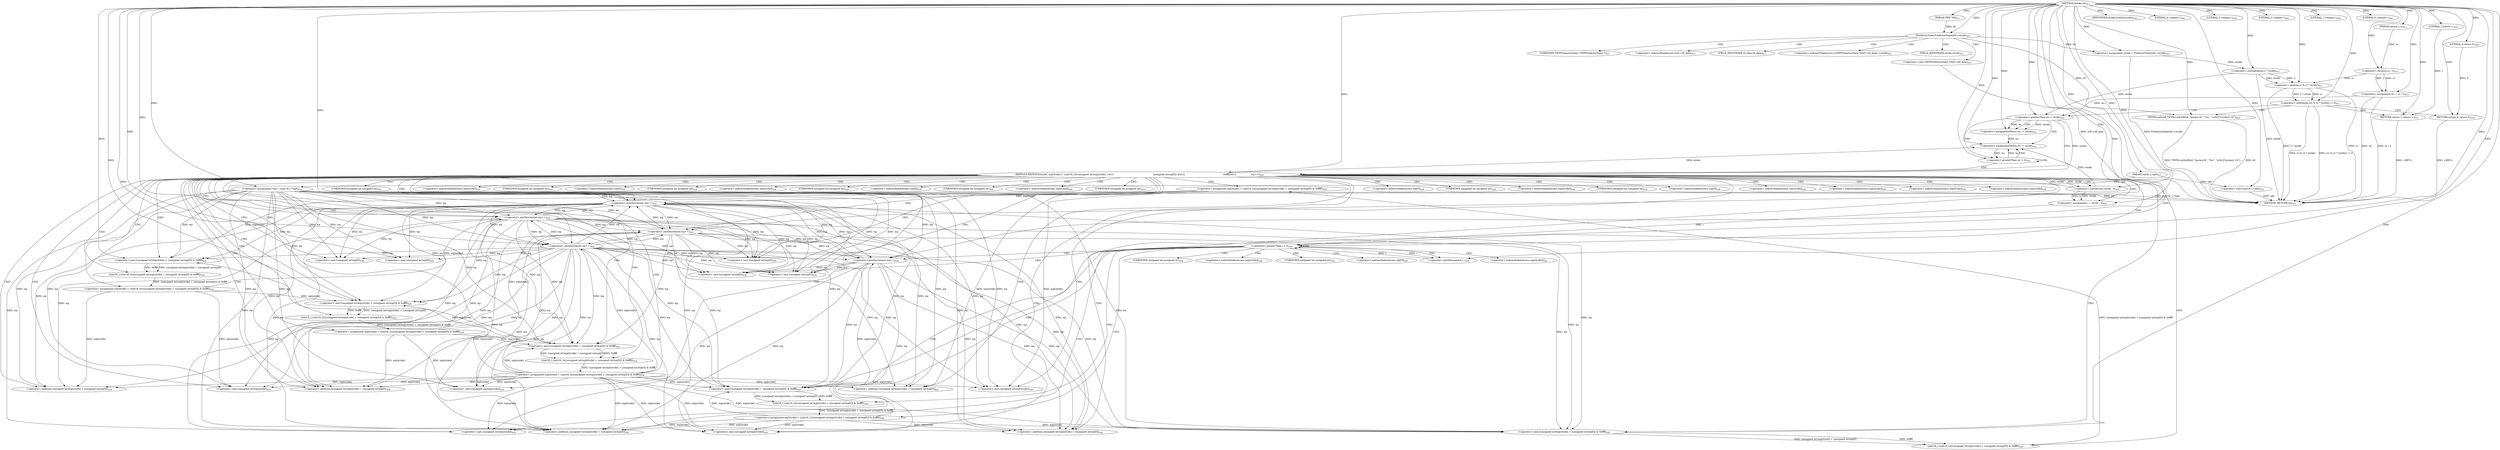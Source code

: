 digraph "horAcc16" {  
"36805" [label = <(METHOD,horAcc16)<SUB>411</SUB>> ]
"37001" [label = <(METHOD_RETURN,int)<SUB>411</SUB>> ]
"36806" [label = <(PARAM,TIFF *tif)<SUB>411</SUB>> ]
"36807" [label = <(PARAM,uint8_t *cp0)<SUB>411</SUB>> ]
"36808" [label = <(PARAM,tmsize_t cc)<SUB>411</SUB>> ]
"36811" [label = <(&lt;operator&gt;.assignment,stride = PredictorState(tif)-&gt;stride)<SUB>413</SUB>> ]
"36824" [label = <(&lt;operator&gt;.assignment,*wp = (uint16_t *)cp0)<SUB>414</SUB>> ]
"36830" [label = <(&lt;operator&gt;.assignment,wc = cc / 2)<SUB>415</SUB>> ]
"36999" [label = <(RETURN,return 1;,return 1;)<SUB>435</SUB>> ]
"36836" [label = <(&lt;operator&gt;.notEquals,(cc % (2 * stride)) != 0)<SUB>417</SUB>> ]
"36852" [label = <(&lt;operator&gt;.greaterThan,wc &gt; stride)<SUB>423</SUB>> ]
"37000" [label = <(LITERAL,1,return 1;)<SUB>435</SUB>> ]
"36813" [label = <(PredictorState,PredictorState(tif)-&gt;stride)<SUB>413</SUB>> ]
"36826" [label = <(&lt;operator&gt;.cast,(uint16_t *)cp0)<SUB>414</SUB>> ]
"36832" [label = <(&lt;operator&gt;.division,cc / 2)<SUB>415</SUB>> ]
"36844" [label = <(TIFFErrorExtR,TIFFErrorExtR(tif, &quot;horAcc16&quot;, &quot;%s&quot;, &quot;cc%(2*stride))!=0&quot;))<SUB>419</SUB>> ]
"36849" [label = <(RETURN,return 0;,return 0;)<SUB>420</SUB>> ]
"36856" [label = <(&lt;operator&gt;.assignmentMinus,wc -= stride)<SUB>425</SUB>> ]
"36837" [label = <(&lt;operator&gt;.modulo,cc % (2 * stride))<SUB>417</SUB>> ]
"36850" [label = <(LITERAL,0,return 0;)<SUB>420</SUB>> ]
"36996" [label = <(&lt;operator&gt;.greaterThan,wc &gt; 0)<SUB>433</SUB>> ]
"36839" [label = <(&lt;operator&gt;.multiplication,2 * stride)<SUB>417</SUB>> ]
"36861" [label = <(REPEAT4,REPEAT4(stride, wp[stride] = (uint16_t)(((unsigned int)wp[stride] +\012                                                     (unsigned int)wp[0]) &amp;\012                                                    0xffff);\012                    wp++))<SUB>428</SUB>> ]
"36993" [label = <(&lt;operator&gt;.assignmentMinus,wc -= stride)<SUB>432</SUB>> ]
"36817" [label = <(&lt;operator&gt;.cast,(TIFFPredictorState *)(tif)-&gt;tif_data)<SUB>413</SUB>> ]
"36865" [label = <(IDENTIFIER,stride,switch(stride))<SUB>428</SUB>> ]
"36904" [label = <(LITERAL,4,&lt;empty&gt;)<SUB>428</SUB>> ]
"36905" [label = <(&lt;operator&gt;.assignment,wp[stride] = (uint16_t)(((unsigned int)wp[stride] + (unsigned int)wp[0]) &amp; 0xffff))<SUB>428</SUB>> ]
"36923" [label = <(&lt;operator&gt;.postIncrement,wp++)<SUB>428</SUB>> ]
"36926" [label = <(LITERAL,3,&lt;empty&gt;)<SUB>428</SUB>> ]
"36927" [label = <(&lt;operator&gt;.assignment,wp[stride] = (uint16_t)(((unsigned int)wp[stride] + (unsigned int)wp[0]) &amp; 0xffff))<SUB>428</SUB>> ]
"36945" [label = <(&lt;operator&gt;.postIncrement,wp++)<SUB>428</SUB>> ]
"36948" [label = <(LITERAL,2,&lt;empty&gt;)<SUB>428</SUB>> ]
"36949" [label = <(&lt;operator&gt;.assignment,wp[stride] = (uint16_t)(((unsigned int)wp[stride] + (unsigned int)wp[0]) &amp; 0xffff))<SUB>428</SUB>> ]
"36967" [label = <(&lt;operator&gt;.postIncrement,wp++)<SUB>428</SUB>> ]
"36970" [label = <(LITERAL,1,&lt;empty&gt;)<SUB>428</SUB>> ]
"36971" [label = <(&lt;operator&gt;.assignment,wp[stride] = (uint16_t)(((unsigned int)wp[stride] + (unsigned int)wp[0]) &amp; 0xffff))<SUB>428</SUB>> ]
"36989" [label = <(&lt;operator&gt;.postIncrement,wp++)<SUB>428</SUB>> ]
"36992" [label = <(LITERAL,0,&lt;empty&gt;)<SUB>428</SUB>> ]
"36877" [label = <(&lt;operator&gt;.greaterThan,i &gt; 0)<SUB>428</SUB>> ]
"36880" [label = <(&lt;operator&gt;.postDecrement,i--)<SUB>428</SUB>> ]
"36909" [label = <(uint16_t,(uint16_t)(((unsigned int)wp[stride] + (unsigned int)wp[0]) &amp; 0xffff))<SUB>428</SUB>> ]
"36931" [label = <(uint16_t,(uint16_t)(((unsigned int)wp[stride] + (unsigned int)wp[0]) &amp; 0xffff))<SUB>428</SUB>> ]
"36953" [label = <(uint16_t,(uint16_t)(((unsigned int)wp[stride] + (unsigned int)wp[0]) &amp; 0xffff))<SUB>428</SUB>> ]
"36975" [label = <(uint16_t,(uint16_t)(((unsigned int)wp[stride] + (unsigned int)wp[0]) &amp; 0xffff))<SUB>428</SUB>> ]
"36872" [label = <(&lt;operator&gt;.assignment,i = stride - 4)<SUB>428</SUB>> ]
"36883" [label = <(&lt;operator&gt;.assignment,wp[stride] = (uint16_t)(((unsigned int)wp[stride] + (unsigned int)wp[0]) &amp; 0xffff))<SUB>428</SUB>> ]
"36901" [label = <(&lt;operator&gt;.postIncrement,wp++)<SUB>428</SUB>> ]
"36910" [label = <(&lt;operator&gt;.and,((unsigned int)wp[stride] + (unsigned int)wp[0]) &amp; 0xffff)<SUB>428</SUB>> ]
"36932" [label = <(&lt;operator&gt;.and,((unsigned int)wp[stride] + (unsigned int)wp[0]) &amp; 0xffff)<SUB>428</SUB>> ]
"36954" [label = <(&lt;operator&gt;.and,((unsigned int)wp[stride] + (unsigned int)wp[0]) &amp; 0xffff)<SUB>428</SUB>> ]
"36976" [label = <(&lt;operator&gt;.and,((unsigned int)wp[stride] + (unsigned int)wp[0]) &amp; 0xffff)<SUB>428</SUB>> ]
"36911" [label = <(&lt;operator&gt;.addition,(unsigned int)wp[stride] + (unsigned int)wp[0])<SUB>428</SUB>> ]
"36933" [label = <(&lt;operator&gt;.addition,(unsigned int)wp[stride] + (unsigned int)wp[0])<SUB>428</SUB>> ]
"36955" [label = <(&lt;operator&gt;.addition,(unsigned int)wp[stride] + (unsigned int)wp[0])<SUB>428</SUB>> ]
"36977" [label = <(&lt;operator&gt;.addition,(unsigned int)wp[stride] + (unsigned int)wp[0])<SUB>428</SUB>> ]
"36874" [label = <(&lt;operator&gt;.subtraction,stride - 4)<SUB>428</SUB>> ]
"36887" [label = <(uint16_t,(uint16_t)(((unsigned int)wp[stride] + (unsigned int)wp[0]) &amp; 0xffff))<SUB>428</SUB>> ]
"36912" [label = <(&lt;operator&gt;.cast,(unsigned int)wp[stride])<SUB>428</SUB>> ]
"36917" [label = <(&lt;operator&gt;.cast,(unsigned int)wp[0])<SUB>428</SUB>> ]
"36934" [label = <(&lt;operator&gt;.cast,(unsigned int)wp[stride])<SUB>428</SUB>> ]
"36939" [label = <(&lt;operator&gt;.cast,(unsigned int)wp[0])<SUB>428</SUB>> ]
"36956" [label = <(&lt;operator&gt;.cast,(unsigned int)wp[stride])<SUB>428</SUB>> ]
"36961" [label = <(&lt;operator&gt;.cast,(unsigned int)wp[0])<SUB>428</SUB>> ]
"36978" [label = <(&lt;operator&gt;.cast,(unsigned int)wp[stride])<SUB>428</SUB>> ]
"36983" [label = <(&lt;operator&gt;.cast,(unsigned int)wp[0])<SUB>428</SUB>> ]
"36888" [label = <(&lt;operator&gt;.and,((unsigned int)wp[stride] + (unsigned int)wp[0]) &amp; 0xffff)<SUB>428</SUB>> ]
"36889" [label = <(&lt;operator&gt;.addition,(unsigned int)wp[stride] + (unsigned int)wp[0])<SUB>428</SUB>> ]
"36890" [label = <(&lt;operator&gt;.cast,(unsigned int)wp[stride])<SUB>428</SUB>> ]
"36895" [label = <(&lt;operator&gt;.cast,(unsigned int)wp[0])<SUB>428</SUB>> ]
"36816" [label = <(&lt;operator&gt;.indirectFieldAccess,((TIFFPredictorState *)(tif)-&gt;tif_data)-&gt;stride)<SUB>413</SUB>> ]
"36822" [label = <(FIELD_IDENTIFIER,stride,stride)<SUB>413</SUB>> ]
"36818" [label = <(UNKNOWN,TIFFPredictorState *,TIFFPredictorState *)<SUB>413</SUB>> ]
"36819" [label = <(&lt;operator&gt;.indirectFieldAccess,(tif)-&gt;tif_data)<SUB>413</SUB>> ]
"36821" [label = <(FIELD_IDENTIFIER,tif_data,tif_data)<SUB>413</SUB>> ]
"36906" [label = <(&lt;operator&gt;.indirectIndexAccess,wp[stride])<SUB>428</SUB>> ]
"36928" [label = <(&lt;operator&gt;.indirectIndexAccess,wp[stride])<SUB>428</SUB>> ]
"36950" [label = <(&lt;operator&gt;.indirectIndexAccess,wp[stride])<SUB>428</SUB>> ]
"36972" [label = <(&lt;operator&gt;.indirectIndexAccess,wp[stride])<SUB>428</SUB>> ]
"36884" [label = <(&lt;operator&gt;.indirectIndexAccess,wp[stride])<SUB>428</SUB>> ]
"36913" [label = <(UNKNOWN,unsigned int,unsigned int)<SUB>428</SUB>> ]
"36914" [label = <(&lt;operator&gt;.indirectIndexAccess,wp[stride])<SUB>428</SUB>> ]
"36918" [label = <(UNKNOWN,unsigned int,unsigned int)<SUB>428</SUB>> ]
"36919" [label = <(&lt;operator&gt;.indirectIndexAccess,wp[0])<SUB>428</SUB>> ]
"36935" [label = <(UNKNOWN,unsigned int,unsigned int)<SUB>428</SUB>> ]
"36936" [label = <(&lt;operator&gt;.indirectIndexAccess,wp[stride])<SUB>428</SUB>> ]
"36940" [label = <(UNKNOWN,unsigned int,unsigned int)<SUB>428</SUB>> ]
"36941" [label = <(&lt;operator&gt;.indirectIndexAccess,wp[0])<SUB>428</SUB>> ]
"36957" [label = <(UNKNOWN,unsigned int,unsigned int)<SUB>428</SUB>> ]
"36958" [label = <(&lt;operator&gt;.indirectIndexAccess,wp[stride])<SUB>428</SUB>> ]
"36962" [label = <(UNKNOWN,unsigned int,unsigned int)<SUB>428</SUB>> ]
"36963" [label = <(&lt;operator&gt;.indirectIndexAccess,wp[0])<SUB>428</SUB>> ]
"36979" [label = <(UNKNOWN,unsigned int,unsigned int)<SUB>428</SUB>> ]
"36980" [label = <(&lt;operator&gt;.indirectIndexAccess,wp[stride])<SUB>428</SUB>> ]
"36984" [label = <(UNKNOWN,unsigned int,unsigned int)<SUB>428</SUB>> ]
"36985" [label = <(&lt;operator&gt;.indirectIndexAccess,wp[0])<SUB>428</SUB>> ]
"36891" [label = <(UNKNOWN,unsigned int,unsigned int)<SUB>428</SUB>> ]
"36892" [label = <(&lt;operator&gt;.indirectIndexAccess,wp[stride])<SUB>428</SUB>> ]
"36896" [label = <(UNKNOWN,unsigned int,unsigned int)<SUB>428</SUB>> ]
"36897" [label = <(&lt;operator&gt;.indirectIndexAccess,wp[0])<SUB>428</SUB>> ]
  "36849" -> "37001"  [ label = "DDG: &lt;RET&gt;"] 
  "36999" -> "37001"  [ label = "DDG: &lt;RET&gt;"] 
  "36811" -> "37001"  [ label = "DDG: PredictorState(tif)-&gt;stride"] 
  "36817" -> "37001"  [ label = "DDG: (tif)-&gt;tif_data"] 
  "36824" -> "37001"  [ label = "DDG: wp"] 
  "36826" -> "37001"  [ label = "DDG: cp0"] 
  "36824" -> "37001"  [ label = "DDG: (uint16_t *)cp0"] 
  "36830" -> "37001"  [ label = "DDG: wc"] 
  "36830" -> "37001"  [ label = "DDG: cc / 2"] 
  "36837" -> "37001"  [ label = "DDG: cc"] 
  "36839" -> "37001"  [ label = "DDG: stride"] 
  "36837" -> "37001"  [ label = "DDG: 2 * stride"] 
  "36836" -> "37001"  [ label = "DDG: cc % (2 * stride)"] 
  "36836" -> "37001"  [ label = "DDG: (cc % (2 * stride)) != 0"] 
  "36844" -> "37001"  [ label = "DDG: tif"] 
  "36844" -> "37001"  [ label = "DDG: TIFFErrorExtR(tif, &quot;horAcc16&quot;, &quot;%s&quot;, &quot;cc%(2*stride))!=0&quot;)"] 
  "36805" -> "36806"  [ label = "DDG: "] 
  "36805" -> "36807"  [ label = "DDG: "] 
  "36805" -> "36808"  [ label = "DDG: "] 
  "36813" -> "36811"  [ label = "DDG: tif"] 
  "36807" -> "36824"  [ label = "DDG: cp0"] 
  "36805" -> "36824"  [ label = "DDG: "] 
  "36832" -> "36830"  [ label = "DDG: cc"] 
  "36832" -> "36830"  [ label = "DDG: 2"] 
  "37000" -> "36999"  [ label = "DDG: 1"] 
  "36805" -> "36999"  [ label = "DDG: "] 
  "36805" -> "36811"  [ label = "DDG: "] 
  "36805" -> "36830"  [ label = "DDG: "] 
  "36805" -> "37000"  [ label = "DDG: "] 
  "36806" -> "36813"  [ label = "DDG: tif"] 
  "36805" -> "36813"  [ label = "DDG: "] 
  "36807" -> "36826"  [ label = "DDG: cp0"] 
  "36805" -> "36826"  [ label = "DDG: "] 
  "36808" -> "36832"  [ label = "DDG: cc"] 
  "36805" -> "36832"  [ label = "DDG: "] 
  "36837" -> "36836"  [ label = "DDG: cc"] 
  "36837" -> "36836"  [ label = "DDG: 2 * stride"] 
  "36805" -> "36836"  [ label = "DDG: "] 
  "36850" -> "36849"  [ label = "DDG: 0"] 
  "36805" -> "36849"  [ label = "DDG: "] 
  "36830" -> "36852"  [ label = "DDG: wc"] 
  "36805" -> "36852"  [ label = "DDG: "] 
  "36839" -> "36852"  [ label = "DDG: stride"] 
  "36852" -> "36856"  [ label = "DDG: stride"] 
  "36805" -> "36856"  [ label = "DDG: "] 
  "36832" -> "36837"  [ label = "DDG: cc"] 
  "36805" -> "36837"  [ label = "DDG: "] 
  "36839" -> "36837"  [ label = "DDG: 2"] 
  "36839" -> "36837"  [ label = "DDG: stride"] 
  "36813" -> "36844"  [ label = "DDG: tif"] 
  "36805" -> "36844"  [ label = "DDG: "] 
  "36805" -> "36850"  [ label = "DDG: "] 
  "36852" -> "36856"  [ label = "DDG: wc"] 
  "36805" -> "36839"  [ label = "DDG: "] 
  "36811" -> "36839"  [ label = "DDG: stride"] 
  "36861" -> "36993"  [ label = "DDG: stride"] 
  "36874" -> "36993"  [ label = "DDG: stride"] 
  "36805" -> "36993"  [ label = "DDG: "] 
  "36993" -> "36996"  [ label = "DDG: wc"] 
  "36805" -> "36996"  [ label = "DDG: "] 
  "36805" -> "36861"  [ label = "DDG: "] 
  "36852" -> "36861"  [ label = "DDG: stride"] 
  "36874" -> "36861"  [ label = "DDG: stride"] 
  "36856" -> "36993"  [ label = "DDG: wc"] 
  "36996" -> "36993"  [ label = "DDG: wc"] 
  "36805" -> "36865"  [ label = "DDG: "] 
  "36805" -> "36904"  [ label = "DDG: "] 
  "36909" -> "36905"  [ label = "DDG: ((unsigned int)wp[stride] + (unsigned int)wp[0]) &amp; 0xffff"] 
  "36805" -> "36926"  [ label = "DDG: "] 
  "36931" -> "36927"  [ label = "DDG: ((unsigned int)wp[stride] + (unsigned int)wp[0]) &amp; 0xffff"] 
  "36805" -> "36948"  [ label = "DDG: "] 
  "36953" -> "36949"  [ label = "DDG: ((unsigned int)wp[stride] + (unsigned int)wp[0]) &amp; 0xffff"] 
  "36805" -> "36970"  [ label = "DDG: "] 
  "36975" -> "36971"  [ label = "DDG: ((unsigned int)wp[stride] + (unsigned int)wp[0]) &amp; 0xffff"] 
  "36805" -> "36992"  [ label = "DDG: "] 
  "36824" -> "36923"  [ label = "DDG: wp"] 
  "36905" -> "36923"  [ label = "DDG: wp[stride]"] 
  "36989" -> "36923"  [ label = "DDG: wp"] 
  "36901" -> "36923"  [ label = "DDG: wp"] 
  "36805" -> "36923"  [ label = "DDG: "] 
  "36967" -> "36923"  [ label = "DDG: wp"] 
  "36945" -> "36923"  [ label = "DDG: wp"] 
  "36824" -> "36945"  [ label = "DDG: wp"] 
  "36923" -> "36945"  [ label = "DDG: wp"] 
  "36927" -> "36945"  [ label = "DDG: wp[stride]"] 
  "36989" -> "36945"  [ label = "DDG: wp"] 
  "36805" -> "36945"  [ label = "DDG: "] 
  "36824" -> "36967"  [ label = "DDG: wp"] 
  "36945" -> "36967"  [ label = "DDG: wp"] 
  "36949" -> "36967"  [ label = "DDG: wp[stride]"] 
  "36989" -> "36967"  [ label = "DDG: wp"] 
  "36805" -> "36967"  [ label = "DDG: "] 
  "36923" -> "36967"  [ label = "DDG: wp"] 
  "36824" -> "36989"  [ label = "DDG: wp"] 
  "36967" -> "36989"  [ label = "DDG: wp"] 
  "36971" -> "36989"  [ label = "DDG: wp[stride]"] 
  "36805" -> "36989"  [ label = "DDG: "] 
  "36945" -> "36989"  [ label = "DDG: wp"] 
  "36923" -> "36989"  [ label = "DDG: wp"] 
  "36910" -> "36909"  [ label = "DDG: (unsigned int)wp[stride] + (unsigned int)wp[0]"] 
  "36910" -> "36909"  [ label = "DDG: 0xffff"] 
  "36932" -> "36931"  [ label = "DDG: (unsigned int)wp[stride] + (unsigned int)wp[0]"] 
  "36932" -> "36931"  [ label = "DDG: 0xffff"] 
  "36954" -> "36953"  [ label = "DDG: (unsigned int)wp[stride] + (unsigned int)wp[0]"] 
  "36954" -> "36953"  [ label = "DDG: 0xffff"] 
  "36976" -> "36975"  [ label = "DDG: (unsigned int)wp[stride] + (unsigned int)wp[0]"] 
  "36976" -> "36975"  [ label = "DDG: 0xffff"] 
  "36874" -> "36872"  [ label = "DDG: stride"] 
  "36874" -> "36872"  [ label = "DDG: 4"] 
  "36872" -> "36877"  [ label = "DDG: i"] 
  "36880" -> "36877"  [ label = "DDG: i"] 
  "36805" -> "36877"  [ label = "DDG: "] 
  "36877" -> "36880"  [ label = "DDG: i"] 
  "36805" -> "36880"  [ label = "DDG: "] 
  "36887" -> "36883"  [ label = "DDG: ((unsigned int)wp[stride] + (unsigned int)wp[0]) &amp; 0xffff"] 
  "36824" -> "36910"  [ label = "DDG: wp"] 
  "36971" -> "36910"  [ label = "DDG: wp[stride]"] 
  "36989" -> "36910"  [ label = "DDG: wp"] 
  "36883" -> "36910"  [ label = "DDG: wp[stride]"] 
  "36901" -> "36910"  [ label = "DDG: wp"] 
  "36967" -> "36910"  [ label = "DDG: wp"] 
  "36945" -> "36910"  [ label = "DDG: wp"] 
  "36923" -> "36910"  [ label = "DDG: wp"] 
  "36805" -> "36910"  [ label = "DDG: "] 
  "36824" -> "36932"  [ label = "DDG: wp"] 
  "36905" -> "36932"  [ label = "DDG: wp[stride]"] 
  "36923" -> "36932"  [ label = "DDG: wp"] 
  "36971" -> "36932"  [ label = "DDG: wp[stride]"] 
  "36989" -> "36932"  [ label = "DDG: wp"] 
  "36805" -> "36932"  [ label = "DDG: "] 
  "36824" -> "36954"  [ label = "DDG: wp"] 
  "36927" -> "36954"  [ label = "DDG: wp[stride]"] 
  "36945" -> "36954"  [ label = "DDG: wp"] 
  "36971" -> "36954"  [ label = "DDG: wp[stride]"] 
  "36989" -> "36954"  [ label = "DDG: wp"] 
  "36923" -> "36954"  [ label = "DDG: wp"] 
  "36805" -> "36954"  [ label = "DDG: "] 
  "36824" -> "36976"  [ label = "DDG: wp"] 
  "36949" -> "36976"  [ label = "DDG: wp[stride]"] 
  "36967" -> "36976"  [ label = "DDG: wp"] 
  "36971" -> "36976"  [ label = "DDG: wp[stride]"] 
  "36989" -> "36976"  [ label = "DDG: wp"] 
  "36945" -> "36976"  [ label = "DDG: wp"] 
  "36923" -> "36976"  [ label = "DDG: wp"] 
  "36805" -> "36976"  [ label = "DDG: "] 
  "36805" -> "36872"  [ label = "DDG: "] 
  "36824" -> "36901"  [ label = "DDG: wp"] 
  "36989" -> "36901"  [ label = "DDG: wp"] 
  "36883" -> "36901"  [ label = "DDG: wp[stride]"] 
  "36805" -> "36901"  [ label = "DDG: "] 
  "36967" -> "36901"  [ label = "DDG: wp"] 
  "36945" -> "36901"  [ label = "DDG: wp"] 
  "36923" -> "36901"  [ label = "DDG: wp"] 
  "36824" -> "36911"  [ label = "DDG: wp"] 
  "36971" -> "36911"  [ label = "DDG: wp[stride]"] 
  "36989" -> "36911"  [ label = "DDG: wp"] 
  "36883" -> "36911"  [ label = "DDG: wp[stride]"] 
  "36901" -> "36911"  [ label = "DDG: wp"] 
  "36967" -> "36911"  [ label = "DDG: wp"] 
  "36945" -> "36911"  [ label = "DDG: wp"] 
  "36923" -> "36911"  [ label = "DDG: wp"] 
  "36824" -> "36933"  [ label = "DDG: wp"] 
  "36905" -> "36933"  [ label = "DDG: wp[stride]"] 
  "36923" -> "36933"  [ label = "DDG: wp"] 
  "36971" -> "36933"  [ label = "DDG: wp[stride]"] 
  "36989" -> "36933"  [ label = "DDG: wp"] 
  "36824" -> "36955"  [ label = "DDG: wp"] 
  "36927" -> "36955"  [ label = "DDG: wp[stride]"] 
  "36945" -> "36955"  [ label = "DDG: wp"] 
  "36971" -> "36955"  [ label = "DDG: wp[stride]"] 
  "36989" -> "36955"  [ label = "DDG: wp"] 
  "36923" -> "36955"  [ label = "DDG: wp"] 
  "36824" -> "36977"  [ label = "DDG: wp"] 
  "36949" -> "36977"  [ label = "DDG: wp[stride]"] 
  "36967" -> "36977"  [ label = "DDG: wp"] 
  "36971" -> "36977"  [ label = "DDG: wp[stride]"] 
  "36989" -> "36977"  [ label = "DDG: wp"] 
  "36945" -> "36977"  [ label = "DDG: wp"] 
  "36923" -> "36977"  [ label = "DDG: wp"] 
  "36861" -> "36874"  [ label = "DDG: stride"] 
  "36805" -> "36874"  [ label = "DDG: "] 
  "36888" -> "36887"  [ label = "DDG: (unsigned int)wp[stride] + (unsigned int)wp[0]"] 
  "36888" -> "36887"  [ label = "DDG: 0xffff"] 
  "36824" -> "36912"  [ label = "DDG: wp"] 
  "36971" -> "36912"  [ label = "DDG: wp[stride]"] 
  "36989" -> "36912"  [ label = "DDG: wp"] 
  "36883" -> "36912"  [ label = "DDG: wp[stride]"] 
  "36901" -> "36912"  [ label = "DDG: wp"] 
  "36824" -> "36917"  [ label = "DDG: wp"] 
  "36989" -> "36917"  [ label = "DDG: wp"] 
  "36901" -> "36917"  [ label = "DDG: wp"] 
  "36967" -> "36917"  [ label = "DDG: wp"] 
  "36945" -> "36917"  [ label = "DDG: wp"] 
  "36923" -> "36917"  [ label = "DDG: wp"] 
  "36824" -> "36934"  [ label = "DDG: wp"] 
  "36905" -> "36934"  [ label = "DDG: wp[stride]"] 
  "36923" -> "36934"  [ label = "DDG: wp"] 
  "36971" -> "36934"  [ label = "DDG: wp[stride]"] 
  "36989" -> "36934"  [ label = "DDG: wp"] 
  "36824" -> "36939"  [ label = "DDG: wp"] 
  "36923" -> "36939"  [ label = "DDG: wp"] 
  "36989" -> "36939"  [ label = "DDG: wp"] 
  "36824" -> "36956"  [ label = "DDG: wp"] 
  "36927" -> "36956"  [ label = "DDG: wp[stride]"] 
  "36945" -> "36956"  [ label = "DDG: wp"] 
  "36971" -> "36956"  [ label = "DDG: wp[stride]"] 
  "36989" -> "36956"  [ label = "DDG: wp"] 
  "36824" -> "36961"  [ label = "DDG: wp"] 
  "36945" -> "36961"  [ label = "DDG: wp"] 
  "36989" -> "36961"  [ label = "DDG: wp"] 
  "36923" -> "36961"  [ label = "DDG: wp"] 
  "36824" -> "36978"  [ label = "DDG: wp"] 
  "36949" -> "36978"  [ label = "DDG: wp[stride]"] 
  "36967" -> "36978"  [ label = "DDG: wp"] 
  "36971" -> "36978"  [ label = "DDG: wp[stride]"] 
  "36989" -> "36978"  [ label = "DDG: wp"] 
  "36824" -> "36983"  [ label = "DDG: wp"] 
  "36967" -> "36983"  [ label = "DDG: wp"] 
  "36989" -> "36983"  [ label = "DDG: wp"] 
  "36945" -> "36983"  [ label = "DDG: wp"] 
  "36923" -> "36983"  [ label = "DDG: wp"] 
  "36824" -> "36888"  [ label = "DDG: wp"] 
  "36971" -> "36888"  [ label = "DDG: wp[stride]"] 
  "36989" -> "36888"  [ label = "DDG: wp"] 
  "36883" -> "36888"  [ label = "DDG: wp[stride]"] 
  "36901" -> "36888"  [ label = "DDG: wp"] 
  "36967" -> "36888"  [ label = "DDG: wp"] 
  "36945" -> "36888"  [ label = "DDG: wp"] 
  "36923" -> "36888"  [ label = "DDG: wp"] 
  "36805" -> "36888"  [ label = "DDG: "] 
  "36824" -> "36889"  [ label = "DDG: wp"] 
  "36971" -> "36889"  [ label = "DDG: wp[stride]"] 
  "36989" -> "36889"  [ label = "DDG: wp"] 
  "36883" -> "36889"  [ label = "DDG: wp[stride]"] 
  "36901" -> "36889"  [ label = "DDG: wp"] 
  "36967" -> "36889"  [ label = "DDG: wp"] 
  "36945" -> "36889"  [ label = "DDG: wp"] 
  "36923" -> "36889"  [ label = "DDG: wp"] 
  "36824" -> "36890"  [ label = "DDG: wp"] 
  "36971" -> "36890"  [ label = "DDG: wp[stride]"] 
  "36989" -> "36890"  [ label = "DDG: wp"] 
  "36883" -> "36890"  [ label = "DDG: wp[stride]"] 
  "36901" -> "36890"  [ label = "DDG: wp"] 
  "36824" -> "36895"  [ label = "DDG: wp"] 
  "36989" -> "36895"  [ label = "DDG: wp"] 
  "36901" -> "36895"  [ label = "DDG: wp"] 
  "36967" -> "36895"  [ label = "DDG: wp"] 
  "36945" -> "36895"  [ label = "DDG: wp"] 
  "36923" -> "36895"  [ label = "DDG: wp"] 
  "36813" -> "36817"  [ label = "CDG: "] 
  "36813" -> "36816"  [ label = "CDG: "] 
  "36813" -> "36822"  [ label = "CDG: "] 
  "36813" -> "36818"  [ label = "CDG: "] 
  "36813" -> "36819"  [ label = "CDG: "] 
  "36813" -> "36821"  [ label = "CDG: "] 
  "36836" -> "36844"  [ label = "CDG: "] 
  "36836" -> "36852"  [ label = "CDG: "] 
  "36836" -> "36999"  [ label = "CDG: "] 
  "36836" -> "36849"  [ label = "CDG: "] 
  "36852" -> "36856"  [ label = "CDG: "] 
  "36852" -> "36996"  [ label = "CDG: "] 
  "36852" -> "36861"  [ label = "CDG: "] 
  "36852" -> "36993"  [ label = "CDG: "] 
  "36996" -> "36996"  [ label = "CDG: "] 
  "36996" -> "36861"  [ label = "CDG: "] 
  "36996" -> "36993"  [ label = "CDG: "] 
  "36861" -> "36949"  [ label = "CDG: "] 
  "36861" -> "36945"  [ label = "CDG: "] 
  "36861" -> "36941"  [ label = "CDG: "] 
  "36861" -> "36983"  [ label = "CDG: "] 
  "36861" -> "36961"  [ label = "CDG: "] 
  "36861" -> "36927"  [ label = "CDG: "] 
  "36861" -> "36914"  [ label = "CDG: "] 
  "36861" -> "36984"  [ label = "CDG: "] 
  "36861" -> "36957"  [ label = "CDG: "] 
  "36861" -> "36923"  [ label = "CDG: "] 
  "36861" -> "36910"  [ label = "CDG: "] 
  "36861" -> "36928"  [ label = "CDG: "] 
  "36861" -> "36906"  [ label = "CDG: "] 
  "36861" -> "36872"  [ label = "CDG: "] 
  "36861" -> "36978"  [ label = "CDG: "] 
  "36861" -> "36934"  [ label = "CDG: "] 
  "36861" -> "36931"  [ label = "CDG: "] 
  "36861" -> "36975"  [ label = "CDG: "] 
  "36861" -> "36935"  [ label = "CDG: "] 
  "36861" -> "36980"  [ label = "CDG: "] 
  "36861" -> "36909"  [ label = "CDG: "] 
  "36861" -> "36976"  [ label = "CDG: "] 
  "36861" -> "36912"  [ label = "CDG: "] 
  "36861" -> "36972"  [ label = "CDG: "] 
  "36861" -> "36956"  [ label = "CDG: "] 
  "36861" -> "36967"  [ label = "CDG: "] 
  "36861" -> "36932"  [ label = "CDG: "] 
  "36861" -> "36979"  [ label = "CDG: "] 
  "36861" -> "36985"  [ label = "CDG: "] 
  "36861" -> "36919"  [ label = "CDG: "] 
  "36861" -> "36936"  [ label = "CDG: "] 
  "36861" -> "36971"  [ label = "CDG: "] 
  "36861" -> "36954"  [ label = "CDG: "] 
  "36861" -> "36877"  [ label = "CDG: "] 
  "36861" -> "36918"  [ label = "CDG: "] 
  "36861" -> "36989"  [ label = "CDG: "] 
  "36861" -> "36953"  [ label = "CDG: "] 
  "36861" -> "36874"  [ label = "CDG: "] 
  "36861" -> "36911"  [ label = "CDG: "] 
  "36861" -> "36950"  [ label = "CDG: "] 
  "36861" -> "36939"  [ label = "CDG: "] 
  "36861" -> "36958"  [ label = "CDG: "] 
  "36861" -> "36955"  [ label = "CDG: "] 
  "36861" -> "36933"  [ label = "CDG: "] 
  "36861" -> "36905"  [ label = "CDG: "] 
  "36861" -> "36940"  [ label = "CDG: "] 
  "36861" -> "36963"  [ label = "CDG: "] 
  "36861" -> "36962"  [ label = "CDG: "] 
  "36861" -> "36917"  [ label = "CDG: "] 
  "36861" -> "36913"  [ label = "CDG: "] 
  "36861" -> "36977"  [ label = "CDG: "] 
  "36877" -> "36887"  [ label = "CDG: "] 
  "36877" -> "36889"  [ label = "CDG: "] 
  "36877" -> "36890"  [ label = "CDG: "] 
  "36877" -> "36897"  [ label = "CDG: "] 
  "36877" -> "36884"  [ label = "CDG: "] 
  "36877" -> "36880"  [ label = "CDG: "] 
  "36877" -> "36901"  [ label = "CDG: "] 
  "36877" -> "36888"  [ label = "CDG: "] 
  "36877" -> "36896"  [ label = "CDG: "] 
  "36877" -> "36891"  [ label = "CDG: "] 
  "36877" -> "36877"  [ label = "CDG: "] 
  "36877" -> "36895"  [ label = "CDG: "] 
  "36877" -> "36892"  [ label = "CDG: "] 
  "36877" -> "36883"  [ label = "CDG: "] 
}
